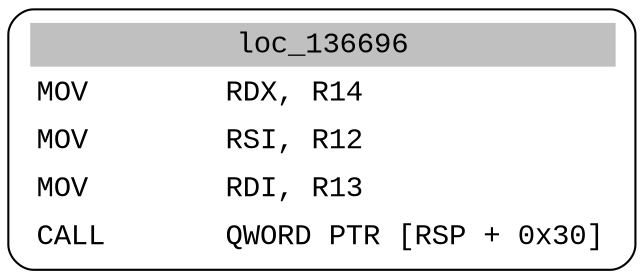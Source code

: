 digraph asm_graph {
1941 [
shape="Mrecord" fontname="Courier New"label =<<table border="0" cellborder="0" cellpadding="3"><tr><td align="center" colspan="2" bgcolor="grey">loc_136696</td></tr><tr><td align="left">MOV        RDX, R14</td></tr><tr><td align="left">MOV        RSI, R12</td></tr><tr><td align="left">MOV        RDI, R13</td></tr><tr><td align="left">CALL       QWORD PTR [RSP + 0x30]</td></tr></table>> ];
}